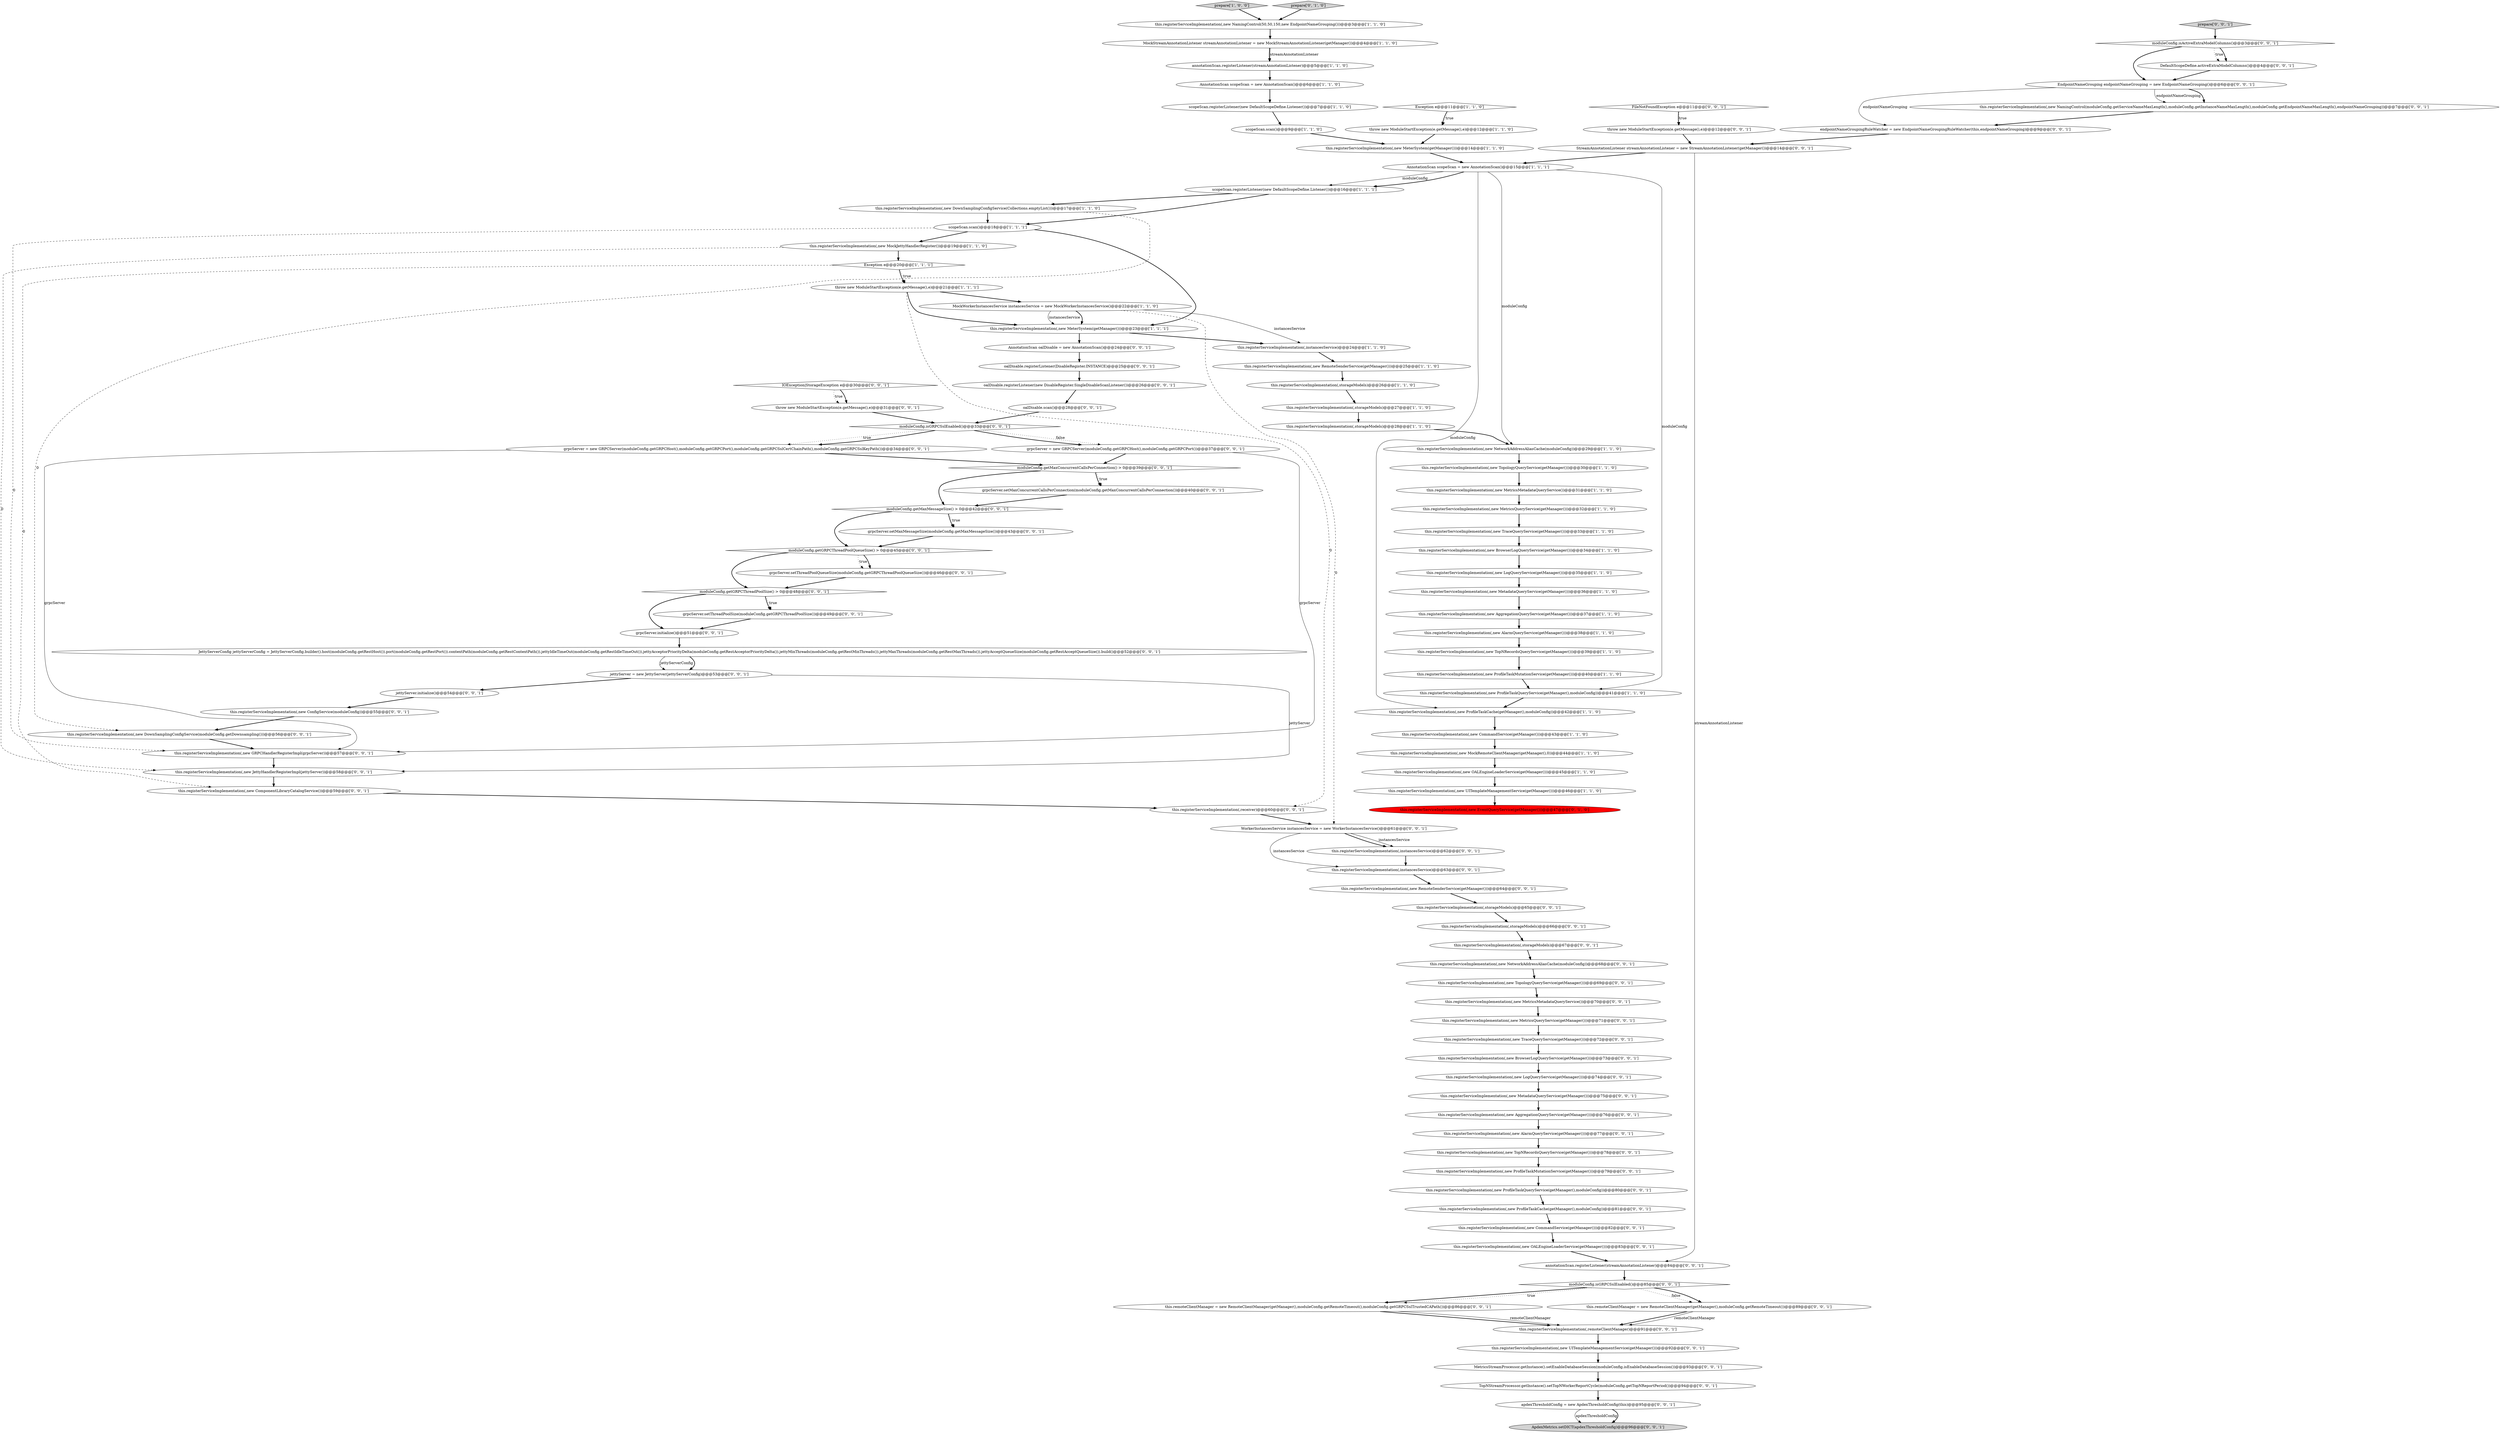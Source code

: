 digraph {
84 [style = filled, label = "this.registerServiceImplementation(,new JettyHandlerRegisterImpl(jettyServer))@@@58@@@['0', '0', '1']", fillcolor = white, shape = ellipse image = "AAA0AAABBB3BBB"];
32 [style = filled, label = "this.registerServiceImplementation(,new ProfileTaskCache(getManager(),moduleConfig))@@@42@@@['1', '1', '0']", fillcolor = white, shape = ellipse image = "AAA0AAABBB1BBB"];
50 [style = filled, label = "moduleConfig.isGRPCSslEnabled()@@@85@@@['0', '0', '1']", fillcolor = white, shape = diamond image = "AAA0AAABBB3BBB"];
70 [style = filled, label = "EndpointNameGrouping endpointNameGrouping = new EndpointNameGrouping()@@@6@@@['0', '0', '1']", fillcolor = white, shape = ellipse image = "AAA0AAABBB3BBB"];
24 [style = filled, label = "this.registerServiceImplementation(,new TopologyQueryService(getManager()))@@@30@@@['1', '1', '0']", fillcolor = white, shape = ellipse image = "AAA0AAABBB1BBB"];
6 [style = filled, label = "this.registerServiceImplementation(,new MockJettyHandlerRegister())@@@19@@@['1', '1', '0']", fillcolor = white, shape = ellipse image = "AAA0AAABBB1BBB"];
16 [style = filled, label = "this.registerServiceImplementation(,new NetworkAddressAliasCache(moduleConfig))@@@29@@@['1', '1', '0']", fillcolor = white, shape = ellipse image = "AAA0AAABBB1BBB"];
25 [style = filled, label = "this.registerServiceImplementation(,new LogQueryService(getManager()))@@@35@@@['1', '1', '0']", fillcolor = white, shape = ellipse image = "AAA0AAABBB1BBB"];
79 [style = filled, label = "this.registerServiceImplementation(,new OALEngineLoaderService(getManager()))@@@83@@@['0', '0', '1']", fillcolor = white, shape = ellipse image = "AAA0AAABBB3BBB"];
110 [style = filled, label = "moduleConfig.getGRPCThreadPoolSize() > 0@@@48@@@['0', '0', '1']", fillcolor = white, shape = diamond image = "AAA0AAABBB3BBB"];
102 [style = filled, label = "oalDisable.scan()@@@28@@@['0', '0', '1']", fillcolor = white, shape = ellipse image = "AAA0AAABBB3BBB"];
19 [style = filled, label = "this.registerServiceImplementation(,new CommandService(getManager()))@@@43@@@['1', '1', '0']", fillcolor = white, shape = ellipse image = "AAA0AAABBB1BBB"];
36 [style = filled, label = "Exception e@@@11@@@['1', '1', '0']", fillcolor = white, shape = diamond image = "AAA0AAABBB1BBB"];
17 [style = filled, label = "annotationScan.registerListener(streamAnnotationListener)@@@5@@@['1', '1', '0']", fillcolor = white, shape = ellipse image = "AAA0AAABBB1BBB"];
15 [style = filled, label = "this.registerServiceImplementation(,new MeterSystem(getManager()))@@@23@@@['1', '1', '1']", fillcolor = white, shape = ellipse image = "AAA0AAABBB1BBB"];
43 [style = filled, label = "this.registerServiceImplementation(,new EventQueryService(getManager()))@@@47@@@['0', '1', '0']", fillcolor = red, shape = ellipse image = "AAA1AAABBB2BBB"];
76 [style = filled, label = "this.registerServiceImplementation(,new AggregationQueryService(getManager()))@@@76@@@['0', '0', '1']", fillcolor = white, shape = ellipse image = "AAA0AAABBB3BBB"];
111 [style = filled, label = "this.registerServiceImplementation(,new UITemplateManagementService(getManager()))@@@92@@@['0', '0', '1']", fillcolor = white, shape = ellipse image = "AAA0AAABBB3BBB"];
7 [style = filled, label = "this.registerServiceImplementation(,new AlarmQueryService(getManager()))@@@38@@@['1', '1', '0']", fillcolor = white, shape = ellipse image = "AAA0AAABBB1BBB"];
11 [style = filled, label = "this.registerServiceImplementation(,new MetadataQueryService(getManager()))@@@36@@@['1', '1', '0']", fillcolor = white, shape = ellipse image = "AAA0AAABBB1BBB"];
71 [style = filled, label = "moduleConfig.isActiveExtraModelColumns()@@@3@@@['0', '0', '1']", fillcolor = white, shape = diamond image = "AAA0AAABBB3BBB"];
105 [style = filled, label = "throw new ModuleStartException(e.getMessage(),e)@@@12@@@['0', '0', '1']", fillcolor = white, shape = ellipse image = "AAA0AAABBB3BBB"];
0 [style = filled, label = "scopeScan.registerListener(new DefaultScopeDefine.Listener())@@@7@@@['1', '1', '0']", fillcolor = white, shape = ellipse image = "AAA0AAABBB1BBB"];
8 [style = filled, label = "this.registerServiceImplementation(,new AggregationQueryService(getManager()))@@@37@@@['1', '1', '0']", fillcolor = white, shape = ellipse image = "AAA0AAABBB1BBB"];
104 [style = filled, label = "this.remoteClientManager = new RemoteClientManager(getManager(),moduleConfig.getRemoteTimeout(),moduleConfig.getGRPCSslTrustedCAPath())@@@86@@@['0', '0', '1']", fillcolor = white, shape = ellipse image = "AAA0AAABBB3BBB"];
80 [style = filled, label = "DefaultScopeDefine.activeExtraModelColumns()@@@4@@@['0', '0', '1']", fillcolor = white, shape = ellipse image = "AAA0AAABBB3BBB"];
20 [style = filled, label = "this.registerServiceImplementation(,new OALEngineLoaderService(getManager()))@@@45@@@['1', '1', '0']", fillcolor = white, shape = ellipse image = "AAA0AAABBB1BBB"];
4 [style = filled, label = "throw new ModuleStartException(e.getMessage(),e)@@@21@@@['1', '1', '1']", fillcolor = white, shape = ellipse image = "AAA0AAABBB1BBB"];
100 [style = filled, label = "moduleConfig.getMaxConcurrentCallsPerConnection() > 0@@@39@@@['0', '0', '1']", fillcolor = white, shape = diamond image = "AAA0AAABBB3BBB"];
34 [style = filled, label = "MockWorkerInstancesService instancesService = new MockWorkerInstancesService()@@@22@@@['1', '1', '0']", fillcolor = white, shape = ellipse image = "AAA0AAABBB1BBB"];
99 [style = filled, label = "oalDisable.registerListener(new DisableRegister.SingleDisableScanListener())@@@26@@@['0', '0', '1']", fillcolor = white, shape = ellipse image = "AAA0AAABBB3BBB"];
62 [style = filled, label = "moduleConfig.isGRPCSslEnabled()@@@33@@@['0', '0', '1']", fillcolor = white, shape = diamond image = "AAA0AAABBB3BBB"];
91 [style = filled, label = "this.registerServiceImplementation(,remoteClientManager)@@@91@@@['0', '0', '1']", fillcolor = white, shape = ellipse image = "AAA0AAABBB3BBB"];
87 [style = filled, label = "this.remoteClientManager = new RemoteClientManager(getManager(),moduleConfig.getRemoteTimeout())@@@89@@@['0', '0', '1']", fillcolor = white, shape = ellipse image = "AAA0AAABBB3BBB"];
108 [style = filled, label = "this.registerServiceImplementation(,new ProfileTaskQueryService(getManager(),moduleConfig))@@@80@@@['0', '0', '1']", fillcolor = white, shape = ellipse image = "AAA0AAABBB3BBB"];
112 [style = filled, label = "this.registerServiceImplementation(,new TopNRecordsQueryService(getManager()))@@@78@@@['0', '0', '1']", fillcolor = white, shape = ellipse image = "AAA0AAABBB3BBB"];
2 [style = filled, label = "this.registerServiceImplementation(,new UITemplateManagementService(getManager()))@@@46@@@['1', '1', '0']", fillcolor = white, shape = ellipse image = "AAA0AAABBB1BBB"];
82 [style = filled, label = "prepare['0', '0', '1']", fillcolor = lightgray, shape = diamond image = "AAA0AAABBB3BBB"];
33 [style = filled, label = "scopeScan.scan()@@@18@@@['1', '1', '1']", fillcolor = white, shape = ellipse image = "AAA0AAABBB1BBB"];
69 [style = filled, label = "endpointNameGroupingRuleWatcher = new EndpointNameGroupingRuleWatcher(this,endpointNameGrouping)@@@9@@@['0', '0', '1']", fillcolor = white, shape = ellipse image = "AAA0AAABBB3BBB"];
109 [style = filled, label = "grpcServer = new GRPCServer(moduleConfig.getGRPCHost(),moduleConfig.getGRPCPort())@@@37@@@['0', '0', '1']", fillcolor = white, shape = ellipse image = "AAA0AAABBB3BBB"];
81 [style = filled, label = "grpcServer.setThreadPoolSize(moduleConfig.getGRPCThreadPoolSize())@@@49@@@['0', '0', '1']", fillcolor = white, shape = ellipse image = "AAA0AAABBB3BBB"];
97 [style = filled, label = "JettyServerConfig jettyServerConfig = JettyServerConfig.builder().host(moduleConfig.getRestHost()).port(moduleConfig.getRestPort()).contextPath(moduleConfig.getRestContextPath()).jettyIdleTimeOut(moduleConfig.getRestIdleTimeOut()).jettyAcceptorPriorityDelta(moduleConfig.getRestAcceptorPriorityDelta()).jettyMinThreads(moduleConfig.getRestMinThreads()).jettyMaxThreads(moduleConfig.getRestMaxThreads()).jettyAcceptQueueSize(moduleConfig.getRestAcceptQueueSize()).build()@@@52@@@['0', '0', '1']", fillcolor = white, shape = ellipse image = "AAA0AAABBB3BBB"];
86 [style = filled, label = "IOException|StorageException e@@@30@@@['0', '0', '1']", fillcolor = white, shape = diamond image = "AAA0AAABBB3BBB"];
44 [style = filled, label = "this.registerServiceImplementation(,storageModels)@@@66@@@['0', '0', '1']", fillcolor = white, shape = ellipse image = "AAA0AAABBB3BBB"];
40 [style = filled, label = "this.registerServiceImplementation(,new NamingControl(50,50,150,new EndpointNameGrouping()))@@@3@@@['1', '1', '0']", fillcolor = white, shape = ellipse image = "AAA0AAABBB1BBB"];
66 [style = filled, label = "this.registerServiceImplementation(,new TopologyQueryService(getManager()))@@@69@@@['0', '0', '1']", fillcolor = white, shape = ellipse image = "AAA0AAABBB3BBB"];
67 [style = filled, label = "jettyServer = new JettyServer(jettyServerConfig)@@@53@@@['0', '0', '1']", fillcolor = white, shape = ellipse image = "AAA0AAABBB3BBB"];
58 [style = filled, label = "apdexThresholdConfig = new ApdexThresholdConfig(this)@@@95@@@['0', '0', '1']", fillcolor = white, shape = ellipse image = "AAA0AAABBB3BBB"];
106 [style = filled, label = "jettyServer.initialize()@@@54@@@['0', '0', '1']", fillcolor = white, shape = ellipse image = "AAA0AAABBB3BBB"];
60 [style = filled, label = "WorkerInstancesService instancesService = new WorkerInstancesService()@@@61@@@['0', '0', '1']", fillcolor = white, shape = ellipse image = "AAA0AAABBB3BBB"];
90 [style = filled, label = "this.registerServiceImplementation(,new AlarmQueryService(getManager()))@@@77@@@['0', '0', '1']", fillcolor = white, shape = ellipse image = "AAA0AAABBB3BBB"];
88 [style = filled, label = "this.registerServiceImplementation(,new MetricsMetadataQueryService())@@@70@@@['0', '0', '1']", fillcolor = white, shape = ellipse image = "AAA0AAABBB3BBB"];
101 [style = filled, label = "this.registerServiceImplementation(,new ConfigService(moduleConfig))@@@55@@@['0', '0', '1']", fillcolor = white, shape = ellipse image = "AAA0AAABBB3BBB"];
13 [style = filled, label = "AnnotationScan scopeScan = new AnnotationScan()@@@15@@@['1', '1', '1']", fillcolor = white, shape = ellipse image = "AAA0AAABBB1BBB"];
45 [style = filled, label = "this.registerServiceImplementation(,storageModels)@@@67@@@['0', '0', '1']", fillcolor = white, shape = ellipse image = "AAA0AAABBB3BBB"];
1 [style = filled, label = "this.registerServiceImplementation(,new MeterSystem(getManager()))@@@14@@@['1', '1', '0']", fillcolor = white, shape = ellipse image = "AAA0AAABBB1BBB"];
41 [style = filled, label = "this.registerServiceImplementation(,new MetricsQueryService(getManager()))@@@32@@@['1', '1', '0']", fillcolor = white, shape = ellipse image = "AAA0AAABBB1BBB"];
103 [style = filled, label = "this.registerServiceImplementation(,new TraceQueryService(getManager()))@@@72@@@['0', '0', '1']", fillcolor = white, shape = ellipse image = "AAA0AAABBB3BBB"];
57 [style = filled, label = "throw new ModuleStartException(e.getMessage(),e)@@@31@@@['0', '0', '1']", fillcolor = white, shape = ellipse image = "AAA0AAABBB3BBB"];
14 [style = filled, label = "MockStreamAnnotationListener streamAnnotationListener = new MockStreamAnnotationListener(getManager())@@@4@@@['1', '1', '0']", fillcolor = white, shape = ellipse image = "AAA0AAABBB1BBB"];
78 [style = filled, label = "moduleConfig.getGRPCThreadPoolQueueSize() > 0@@@45@@@['0', '0', '1']", fillcolor = white, shape = diamond image = "AAA0AAABBB3BBB"];
28 [style = filled, label = "this.registerServiceImplementation(,new DownSamplingConfigService(Collections.emptyList()))@@@17@@@['1', '1', '0']", fillcolor = white, shape = ellipse image = "AAA0AAABBB1BBB"];
98 [style = filled, label = "this.registerServiceImplementation(,new GRPCHandlerRegisterImpl(grpcServer))@@@57@@@['0', '0', '1']", fillcolor = white, shape = ellipse image = "AAA0AAABBB3BBB"];
10 [style = filled, label = "prepare['1', '0', '0']", fillcolor = lightgray, shape = diamond image = "AAA0AAABBB1BBB"];
64 [style = filled, label = "FileNotFoundException e@@@11@@@['0', '0', '1']", fillcolor = white, shape = diamond image = "AAA0AAABBB3BBB"];
39 [style = filled, label = "this.registerServiceImplementation(,new ProfileTaskQueryService(getManager(),moduleConfig))@@@41@@@['1', '1', '0']", fillcolor = white, shape = ellipse image = "AAA0AAABBB1BBB"];
56 [style = filled, label = "MetricsStreamProcessor.getInstance().setEnableDatabaseSession(moduleConfig.isEnableDatabaseSession())@@@93@@@['0', '0', '1']", fillcolor = white, shape = ellipse image = "AAA0AAABBB3BBB"];
21 [style = filled, label = "scopeScan.scan()@@@9@@@['1', '1', '0']", fillcolor = white, shape = ellipse image = "AAA0AAABBB1BBB"];
9 [style = filled, label = "this.registerServiceImplementation(,new ProfileTaskMutationService(getManager()))@@@40@@@['1', '1', '0']", fillcolor = white, shape = ellipse image = "AAA0AAABBB1BBB"];
94 [style = filled, label = "this.registerServiceImplementation(,receiver)@@@60@@@['0', '0', '1']", fillcolor = white, shape = ellipse image = "AAA0AAABBB3BBB"];
54 [style = filled, label = "this.registerServiceImplementation(,new MetricsQueryService(getManager()))@@@71@@@['0', '0', '1']", fillcolor = white, shape = ellipse image = "AAA0AAABBB3BBB"];
26 [style = filled, label = "this.registerServiceImplementation(,new BrowserLogQueryService(getManager()))@@@34@@@['1', '1', '0']", fillcolor = white, shape = ellipse image = "AAA0AAABBB1BBB"];
31 [style = filled, label = "this.registerServiceImplementation(,new TraceQueryService(getManager()))@@@33@@@['1', '1', '0']", fillcolor = white, shape = ellipse image = "AAA0AAABBB1BBB"];
23 [style = filled, label = "scopeScan.registerListener(new DefaultScopeDefine.Listener())@@@16@@@['1', '1', '1']", fillcolor = white, shape = ellipse image = "AAA0AAABBB1BBB"];
75 [style = filled, label = "this.registerServiceImplementation(,new RemoteSenderService(getManager()))@@@64@@@['0', '0', '1']", fillcolor = white, shape = ellipse image = "AAA0AAABBB3BBB"];
77 [style = filled, label = "moduleConfig.getMaxMessageSize() > 0@@@42@@@['0', '0', '1']", fillcolor = white, shape = diamond image = "AAA0AAABBB3BBB"];
35 [style = filled, label = "this.registerServiceImplementation(,instancesService)@@@24@@@['1', '1', '0']", fillcolor = white, shape = ellipse image = "AAA0AAABBB1BBB"];
61 [style = filled, label = "this.registerServiceImplementation(,new ComponentLibraryCatalogService())@@@59@@@['0', '0', '1']", fillcolor = white, shape = ellipse image = "AAA0AAABBB3BBB"];
95 [style = filled, label = "grpcServer = new GRPCServer(moduleConfig.getGRPCHost(),moduleConfig.getGRPCPort(),moduleConfig.getGRPCSslCertChainPath(),moduleConfig.getGRPCSslKeyPath())@@@34@@@['0', '0', '1']", fillcolor = white, shape = ellipse image = "AAA0AAABBB3BBB"];
46 [style = filled, label = "oalDisable.registerListener(DisableRegister.INSTANCE)@@@25@@@['0', '0', '1']", fillcolor = white, shape = ellipse image = "AAA0AAABBB3BBB"];
5 [style = filled, label = "Exception e@@@20@@@['1', '1', '1']", fillcolor = white, shape = diamond image = "AAA0AAABBB1BBB"];
47 [style = filled, label = "this.registerServiceImplementation(,new ProfileTaskMutationService(getManager()))@@@79@@@['0', '0', '1']", fillcolor = white, shape = ellipse image = "AAA0AAABBB3BBB"];
59 [style = filled, label = "annotationScan.registerListener(streamAnnotationListener)@@@84@@@['0', '0', '1']", fillcolor = white, shape = ellipse image = "AAA0AAABBB3BBB"];
51 [style = filled, label = "this.registerServiceImplementation(,new MetadataQueryService(getManager()))@@@75@@@['0', '0', '1']", fillcolor = white, shape = ellipse image = "AAA0AAABBB3BBB"];
27 [style = filled, label = "this.registerServiceImplementation(,new RemoteSenderService(getManager()))@@@25@@@['1', '1', '0']", fillcolor = white, shape = ellipse image = "AAA0AAABBB1BBB"];
53 [style = filled, label = "AnnotationScan oalDisable = new AnnotationScan()@@@24@@@['0', '0', '1']", fillcolor = white, shape = ellipse image = "AAA0AAABBB3BBB"];
3 [style = filled, label = "AnnotationScan scopeScan = new AnnotationScan()@@@6@@@['1', '1', '0']", fillcolor = white, shape = ellipse image = "AAA0AAABBB1BBB"];
18 [style = filled, label = "this.registerServiceImplementation(,storageModels)@@@27@@@['1', '1', '0']", fillcolor = white, shape = ellipse image = "AAA0AAABBB1BBB"];
38 [style = filled, label = "this.registerServiceImplementation(,storageModels)@@@28@@@['1', '1', '0']", fillcolor = white, shape = ellipse image = "AAA0AAABBB1BBB"];
12 [style = filled, label = "this.registerServiceImplementation(,new MockRemoteClientManager(getManager(),0))@@@44@@@['1', '1', '0']", fillcolor = white, shape = ellipse image = "AAA0AAABBB1BBB"];
22 [style = filled, label = "this.registerServiceImplementation(,new TopNRecordsQueryService(getManager()))@@@39@@@['1', '1', '0']", fillcolor = white, shape = ellipse image = "AAA0AAABBB1BBB"];
29 [style = filled, label = "this.registerServiceImplementation(,new MetricsMetadataQueryService())@@@31@@@['1', '1', '0']", fillcolor = white, shape = ellipse image = "AAA0AAABBB1BBB"];
68 [style = filled, label = "this.registerServiceImplementation(,new NetworkAddressAliasCache(moduleConfig))@@@68@@@['0', '0', '1']", fillcolor = white, shape = ellipse image = "AAA0AAABBB3BBB"];
37 [style = filled, label = "this.registerServiceImplementation(,storageModels)@@@26@@@['1', '1', '0']", fillcolor = white, shape = ellipse image = "AAA0AAABBB1BBB"];
96 [style = filled, label = "grpcServer.initialize()@@@51@@@['0', '0', '1']", fillcolor = white, shape = ellipse image = "AAA0AAABBB3BBB"];
48 [style = filled, label = "this.registerServiceImplementation(,new NamingControl(moduleConfig.getServiceNameMaxLength(),moduleConfig.getInstanceNameMaxLength(),moduleConfig.getEndpointNameMaxLength(),endpointNameGrouping))@@@7@@@['0', '0', '1']", fillcolor = white, shape = ellipse image = "AAA0AAABBB3BBB"];
74 [style = filled, label = "ApdexMetrics.setDICT(apdexThresholdConfig)@@@96@@@['0', '0', '1']", fillcolor = lightgray, shape = ellipse image = "AAA0AAABBB3BBB"];
55 [style = filled, label = "this.registerServiceImplementation(,new CommandService(getManager()))@@@82@@@['0', '0', '1']", fillcolor = white, shape = ellipse image = "AAA0AAABBB3BBB"];
63 [style = filled, label = "grpcServer.setMaxMessageSize(moduleConfig.getMaxMessageSize())@@@43@@@['0', '0', '1']", fillcolor = white, shape = ellipse image = "AAA0AAABBB3BBB"];
92 [style = filled, label = "this.registerServiceImplementation(,instancesService)@@@63@@@['0', '0', '1']", fillcolor = white, shape = ellipse image = "AAA0AAABBB3BBB"];
83 [style = filled, label = "this.registerServiceImplementation(,new BrowserLogQueryService(getManager()))@@@73@@@['0', '0', '1']", fillcolor = white, shape = ellipse image = "AAA0AAABBB3BBB"];
89 [style = filled, label = "grpcServer.setMaxConcurrentCallsPerConnection(moduleConfig.getMaxConcurrentCallsPerConnection())@@@40@@@['0', '0', '1']", fillcolor = white, shape = ellipse image = "AAA0AAABBB3BBB"];
52 [style = filled, label = "this.registerServiceImplementation(,storageModels)@@@65@@@['0', '0', '1']", fillcolor = white, shape = ellipse image = "AAA0AAABBB3BBB"];
107 [style = filled, label = "this.registerServiceImplementation(,new ProfileTaskCache(getManager(),moduleConfig))@@@81@@@['0', '0', '1']", fillcolor = white, shape = ellipse image = "AAA0AAABBB3BBB"];
85 [style = filled, label = "this.registerServiceImplementation(,instancesService)@@@62@@@['0', '0', '1']", fillcolor = white, shape = ellipse image = "AAA0AAABBB3BBB"];
30 [style = filled, label = "throw new ModuleStartException(e.getMessage(),e)@@@12@@@['1', '1', '0']", fillcolor = white, shape = ellipse image = "AAA0AAABBB1BBB"];
65 [style = filled, label = "this.registerServiceImplementation(,new DownSamplingConfigService(moduleConfig.getDownsampling()))@@@56@@@['0', '0', '1']", fillcolor = white, shape = ellipse image = "AAA0AAABBB3BBB"];
93 [style = filled, label = "StreamAnnotationListener streamAnnotationListener = new StreamAnnotationListener(getManager())@@@14@@@['0', '0', '1']", fillcolor = white, shape = ellipse image = "AAA0AAABBB3BBB"];
72 [style = filled, label = "this.registerServiceImplementation(,new LogQueryService(getManager()))@@@74@@@['0', '0', '1']", fillcolor = white, shape = ellipse image = "AAA0AAABBB3BBB"];
42 [style = filled, label = "prepare['0', '1', '0']", fillcolor = lightgray, shape = diamond image = "AAA0AAABBB2BBB"];
49 [style = filled, label = "grpcServer.setThreadPoolQueueSize(moduleConfig.getGRPCThreadPoolQueueSize())@@@46@@@['0', '0', '1']", fillcolor = white, shape = ellipse image = "AAA0AAABBB3BBB"];
73 [style = filled, label = "TopNStreamProcessor.getInstance().setTopNWorkerReportCycle(moduleConfig.getTopNReportPeriod())@@@94@@@['0', '0', '1']", fillcolor = white, shape = ellipse image = "AAA0AAABBB3BBB"];
62->95 [style = dotted, label="true"];
103->83 [style = bold, label=""];
99->102 [style = bold, label=""];
71->70 [style = bold, label=""];
52->44 [style = bold, label=""];
70->69 [style = solid, label="endpointNameGrouping"];
84->61 [style = bold, label=""];
76->90 [style = bold, label=""];
73->58 [style = bold, label=""];
57->62 [style = bold, label=""];
82->71 [style = bold, label=""];
100->77 [style = bold, label=""];
65->98 [style = bold, label=""];
4->15 [style = bold, label=""];
34->15 [style = bold, label=""];
68->66 [style = bold, label=""];
14->17 [style = bold, label=""];
78->49 [style = dotted, label="true"];
96->97 [style = bold, label=""];
97->67 [style = bold, label=""];
90->112 [style = bold, label=""];
1->13 [style = bold, label=""];
107->55 [style = bold, label=""];
50->104 [style = bold, label=""];
23->28 [style = bold, label=""];
50->104 [style = dotted, label="true"];
66->88 [style = bold, label=""];
4->94 [style = dashed, label="0"];
23->33 [style = bold, label=""];
13->16 [style = solid, label="moduleConfig"];
45->68 [style = bold, label=""];
71->80 [style = dotted, label="true"];
21->1 [style = bold, label=""];
75->52 [style = bold, label=""];
100->89 [style = bold, label=""];
51->76 [style = bold, label=""];
105->93 [style = bold, label=""];
18->38 [style = bold, label=""];
62->109 [style = dotted, label="false"];
100->89 [style = dotted, label="true"];
9->39 [style = bold, label=""];
80->70 [style = bold, label=""];
97->67 [style = solid, label="jettyServerConfig"];
19->12 [style = bold, label=""];
33->15 [style = bold, label=""];
60->85 [style = bold, label=""];
63->78 [style = bold, label=""];
22->9 [style = bold, label=""];
110->81 [style = bold, label=""];
95->98 [style = solid, label="grpcServer"];
0->21 [style = bold, label=""];
28->65 [style = dashed, label="0"];
77->78 [style = bold, label=""];
42->40 [style = bold, label=""];
15->35 [style = bold, label=""];
3->0 [style = bold, label=""];
110->96 [style = bold, label=""];
5->4 [style = dotted, label="true"];
93->59 [style = solid, label="streamAnnotationListener"];
87->91 [style = bold, label=""];
101->65 [style = bold, label=""];
88->54 [style = bold, label=""];
92->75 [style = bold, label=""];
36->30 [style = bold, label=""];
78->110 [style = bold, label=""];
81->96 [style = bold, label=""];
67->106 [style = bold, label=""];
61->94 [style = bold, label=""];
79->59 [style = bold, label=""];
13->32 [style = solid, label="moduleConfig"];
13->39 [style = solid, label="moduleConfig"];
6->84 [style = dashed, label="0"];
11->8 [style = bold, label=""];
34->35 [style = solid, label="instancesService"];
93->13 [style = bold, label=""];
44->45 [style = bold, label=""];
69->93 [style = bold, label=""];
49->110 [style = bold, label=""];
2->43 [style = bold, label=""];
86->57 [style = bold, label=""];
59->50 [style = bold, label=""];
5->61 [style = dashed, label="0"];
112->47 [style = bold, label=""];
95->100 [style = bold, label=""];
54->103 [style = bold, label=""];
13->23 [style = solid, label="moduleConfig"];
16->24 [style = bold, label=""];
38->16 [style = bold, label=""];
58->74 [style = solid, label="apdexThresholdConfig"];
12->20 [style = bold, label=""];
15->53 [style = bold, label=""];
77->63 [style = bold, label=""];
33->98 [style = dashed, label="0"];
32->19 [style = bold, label=""];
47->108 [style = bold, label=""];
85->92 [style = bold, label=""];
106->101 [style = bold, label=""];
108->107 [style = bold, label=""];
48->69 [style = bold, label=""];
62->109 [style = bold, label=""];
34->15 [style = solid, label="instancesService"];
7->22 [style = bold, label=""];
6->5 [style = bold, label=""];
27->37 [style = bold, label=""];
31->26 [style = bold, label=""];
53->46 [style = bold, label=""];
71->80 [style = bold, label=""];
102->62 [style = bold, label=""];
87->91 [style = solid, label="remoteClientManager"];
58->74 [style = bold, label=""];
39->32 [style = bold, label=""];
5->4 [style = bold, label=""];
17->3 [style = bold, label=""];
10->40 [style = bold, label=""];
40->14 [style = bold, label=""];
60->92 [style = solid, label="instancesService"];
64->105 [style = bold, label=""];
41->31 [style = bold, label=""];
89->77 [style = bold, label=""];
86->57 [style = dotted, label="true"];
60->85 [style = solid, label="instancesService"];
36->30 [style = dotted, label="true"];
4->34 [style = bold, label=""];
35->27 [style = bold, label=""];
56->73 [style = bold, label=""];
14->17 [style = solid, label="streamAnnotationListener"];
30->1 [style = bold, label=""];
109->98 [style = solid, label="grpcServer"];
64->105 [style = dotted, label="true"];
50->87 [style = dotted, label="false"];
70->48 [style = solid, label="endpointNameGrouping"];
77->63 [style = dotted, label="true"];
33->6 [style = bold, label=""];
29->41 [style = bold, label=""];
26->25 [style = bold, label=""];
24->29 [style = bold, label=""];
50->87 [style = bold, label=""];
8->7 [style = bold, label=""];
20->2 [style = bold, label=""];
70->48 [style = bold, label=""];
111->56 [style = bold, label=""];
28->33 [style = bold, label=""];
104->91 [style = bold, label=""];
25->11 [style = bold, label=""];
109->100 [style = bold, label=""];
91->111 [style = bold, label=""];
62->95 [style = bold, label=""];
13->23 [style = bold, label=""];
37->18 [style = bold, label=""];
72->51 [style = bold, label=""];
46->99 [style = bold, label=""];
110->81 [style = dotted, label="true"];
104->91 [style = solid, label="remoteClientManager"];
34->60 [style = dashed, label="0"];
55->79 [style = bold, label=""];
78->49 [style = bold, label=""];
67->84 [style = solid, label="jettyServer"];
94->60 [style = bold, label=""];
83->72 [style = bold, label=""];
98->84 [style = bold, label=""];
}
